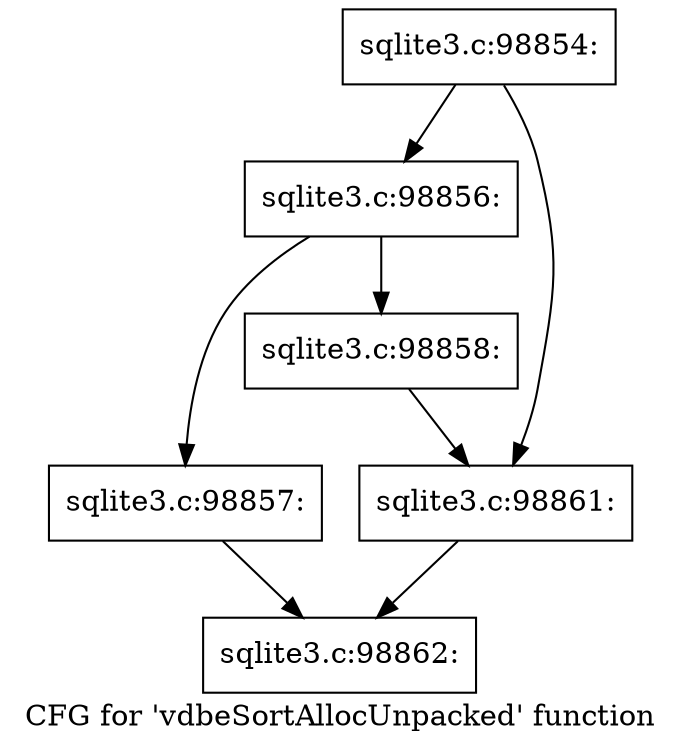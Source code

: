 digraph "CFG for 'vdbeSortAllocUnpacked' function" {
	label="CFG for 'vdbeSortAllocUnpacked' function";

	Node0x55c0f82c5df0 [shape=record,label="{sqlite3.c:98854:}"];
	Node0x55c0f82c5df0 -> Node0x55c0f777ea40;
	Node0x55c0f82c5df0 -> Node0x55c0f82c6170;
	Node0x55c0f777ea40 [shape=record,label="{sqlite3.c:98856:}"];
	Node0x55c0f777ea40 -> Node0x55c0f777f980;
	Node0x55c0f777ea40 -> Node0x55c0f777f9d0;
	Node0x55c0f777f980 [shape=record,label="{sqlite3.c:98857:}"];
	Node0x55c0f777f980 -> Node0x55c0f82c5f70;
	Node0x55c0f777f9d0 [shape=record,label="{sqlite3.c:98858:}"];
	Node0x55c0f777f9d0 -> Node0x55c0f82c6170;
	Node0x55c0f82c6170 [shape=record,label="{sqlite3.c:98861:}"];
	Node0x55c0f82c6170 -> Node0x55c0f82c5f70;
	Node0x55c0f82c5f70 [shape=record,label="{sqlite3.c:98862:}"];
}
